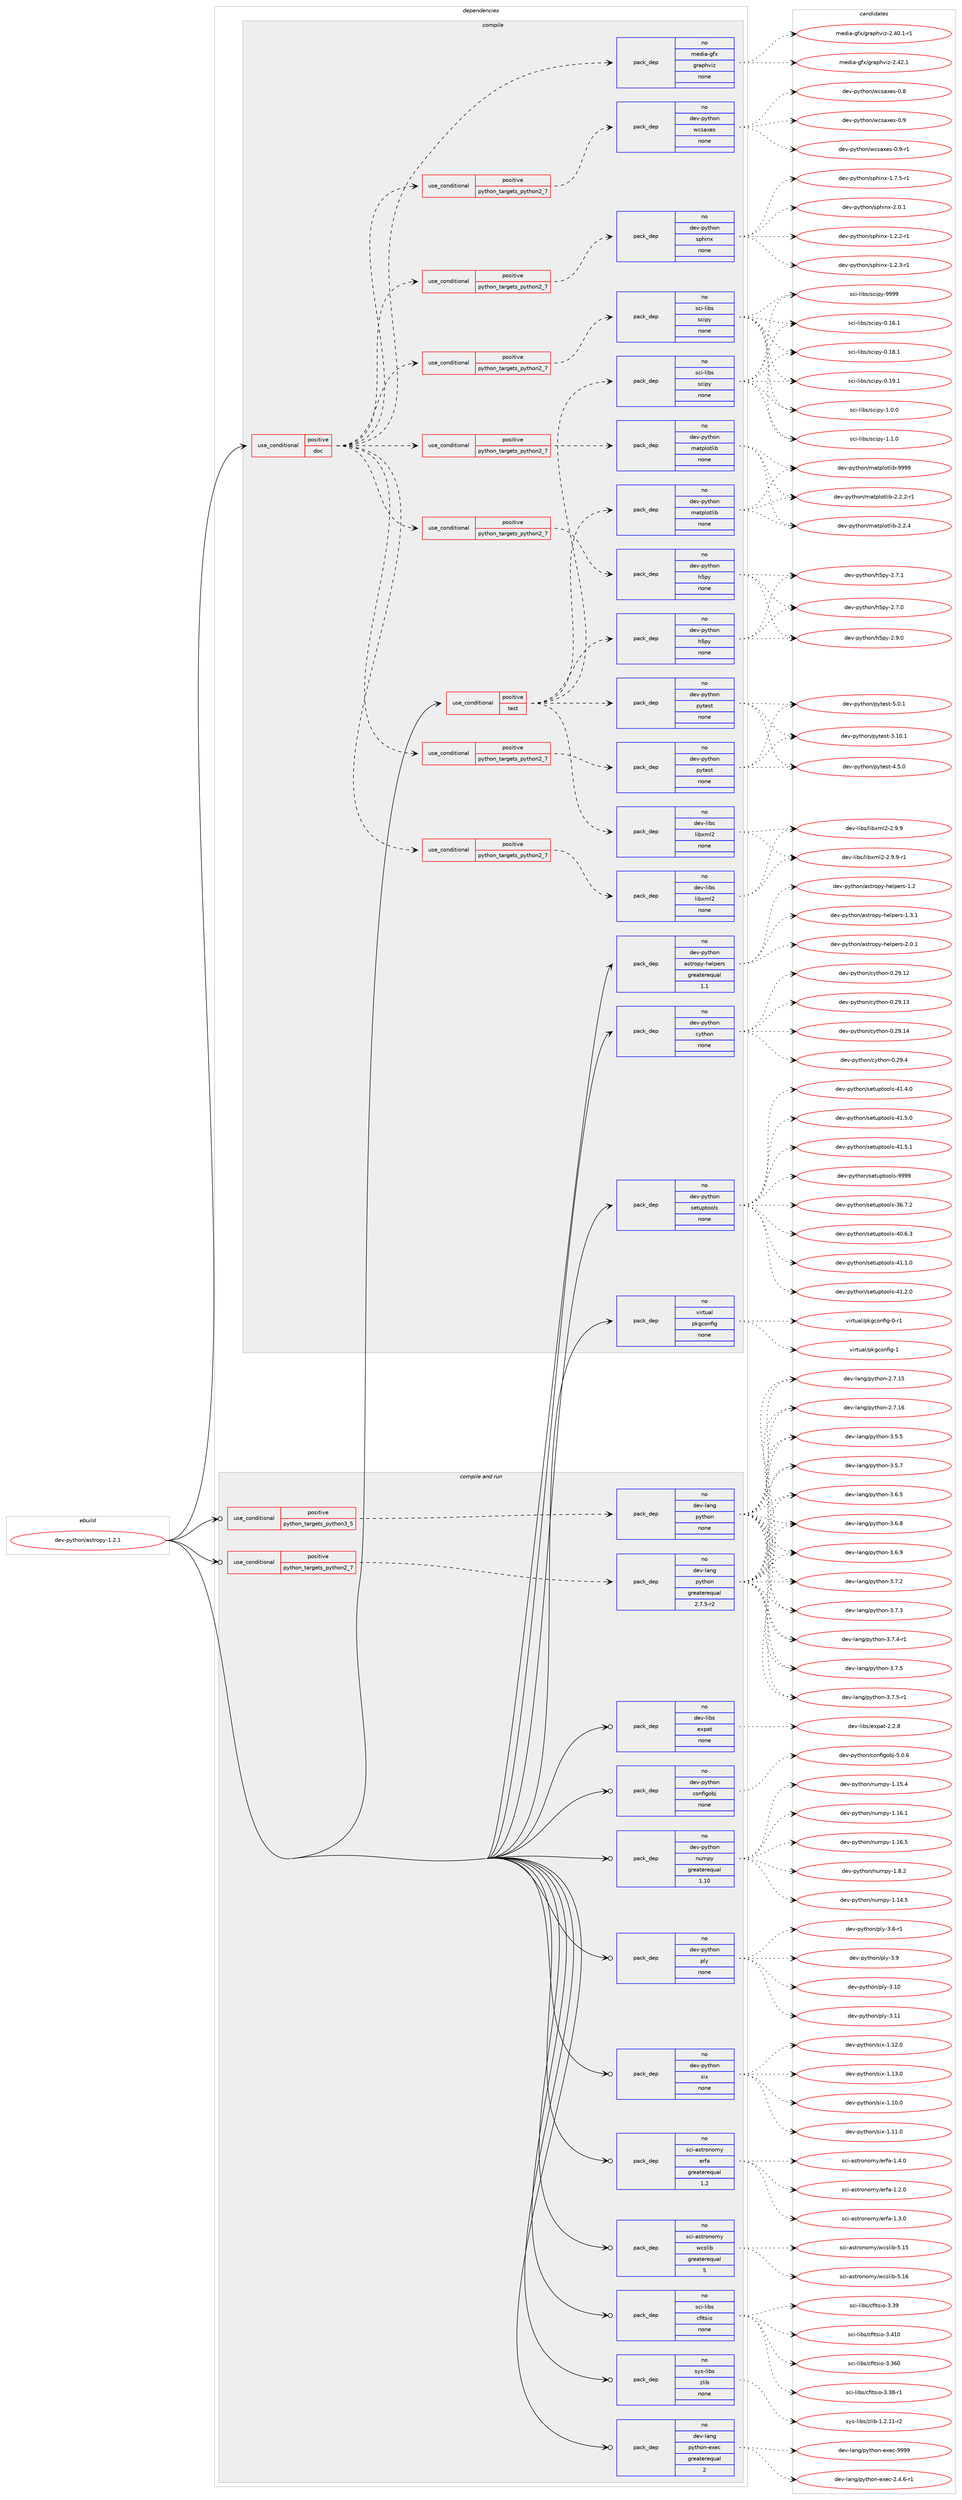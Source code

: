 digraph prolog {

# *************
# Graph options
# *************

newrank=true;
concentrate=true;
compound=true;
graph [rankdir=LR,fontname=Helvetica,fontsize=10,ranksep=1.5];#, ranksep=2.5, nodesep=0.2];
edge  [arrowhead=vee];
node  [fontname=Helvetica,fontsize=10];

# **********
# The ebuild
# **********

subgraph cluster_leftcol {
color=gray;
rank=same;
label=<<i>ebuild</i>>;
id [label="dev-python/astropy-1.2.1", color=red, width=4, href="../dev-python/astropy-1.2.1.svg"];
}

# ****************
# The dependencies
# ****************

subgraph cluster_midcol {
color=gray;
label=<<i>dependencies</i>>;
subgraph cluster_compile {
fillcolor="#eeeeee";
style=filled;
label=<<i>compile</i>>;
subgraph cond136354 {
dependency594860 [label=<<TABLE BORDER="0" CELLBORDER="1" CELLSPACING="0" CELLPADDING="4"><TR><TD ROWSPAN="3" CELLPADDING="10">use_conditional</TD></TR><TR><TD>positive</TD></TR><TR><TD>doc</TD></TR></TABLE>>, shape=none, color=red];
subgraph pack446734 {
dependency594861 [label=<<TABLE BORDER="0" CELLBORDER="1" CELLSPACING="0" CELLPADDING="4" WIDTH="220"><TR><TD ROWSPAN="6" CELLPADDING="30">pack_dep</TD></TR><TR><TD WIDTH="110">no</TD></TR><TR><TD>media-gfx</TD></TR><TR><TD>graphviz</TD></TR><TR><TD>none</TD></TR><TR><TD></TD></TR></TABLE>>, shape=none, color=blue];
}
dependency594860:e -> dependency594861:w [weight=20,style="dashed",arrowhead="vee"];
subgraph cond136355 {
dependency594862 [label=<<TABLE BORDER="0" CELLBORDER="1" CELLSPACING="0" CELLPADDING="4"><TR><TD ROWSPAN="3" CELLPADDING="10">use_conditional</TD></TR><TR><TD>positive</TD></TR><TR><TD>python_targets_python2_7</TD></TR></TABLE>>, shape=none, color=red];
subgraph pack446735 {
dependency594863 [label=<<TABLE BORDER="0" CELLBORDER="1" CELLSPACING="0" CELLPADDING="4" WIDTH="220"><TR><TD ROWSPAN="6" CELLPADDING="30">pack_dep</TD></TR><TR><TD WIDTH="110">no</TD></TR><TR><TD>dev-libs</TD></TR><TR><TD>libxml2</TD></TR><TR><TD>none</TD></TR><TR><TD></TD></TR></TABLE>>, shape=none, color=blue];
}
dependency594862:e -> dependency594863:w [weight=20,style="dashed",arrowhead="vee"];
}
dependency594860:e -> dependency594862:w [weight=20,style="dashed",arrowhead="vee"];
subgraph cond136356 {
dependency594864 [label=<<TABLE BORDER="0" CELLBORDER="1" CELLSPACING="0" CELLPADDING="4"><TR><TD ROWSPAN="3" CELLPADDING="10">use_conditional</TD></TR><TR><TD>positive</TD></TR><TR><TD>python_targets_python2_7</TD></TR></TABLE>>, shape=none, color=red];
subgraph pack446736 {
dependency594865 [label=<<TABLE BORDER="0" CELLBORDER="1" CELLSPACING="0" CELLPADDING="4" WIDTH="220"><TR><TD ROWSPAN="6" CELLPADDING="30">pack_dep</TD></TR><TR><TD WIDTH="110">no</TD></TR><TR><TD>dev-python</TD></TR><TR><TD>h5py</TD></TR><TR><TD>none</TD></TR><TR><TD></TD></TR></TABLE>>, shape=none, color=blue];
}
dependency594864:e -> dependency594865:w [weight=20,style="dashed",arrowhead="vee"];
}
dependency594860:e -> dependency594864:w [weight=20,style="dashed",arrowhead="vee"];
subgraph cond136357 {
dependency594866 [label=<<TABLE BORDER="0" CELLBORDER="1" CELLSPACING="0" CELLPADDING="4"><TR><TD ROWSPAN="3" CELLPADDING="10">use_conditional</TD></TR><TR><TD>positive</TD></TR><TR><TD>python_targets_python2_7</TD></TR></TABLE>>, shape=none, color=red];
subgraph pack446737 {
dependency594867 [label=<<TABLE BORDER="0" CELLBORDER="1" CELLSPACING="0" CELLPADDING="4" WIDTH="220"><TR><TD ROWSPAN="6" CELLPADDING="30">pack_dep</TD></TR><TR><TD WIDTH="110">no</TD></TR><TR><TD>dev-python</TD></TR><TR><TD>matplotlib</TD></TR><TR><TD>none</TD></TR><TR><TD></TD></TR></TABLE>>, shape=none, color=blue];
}
dependency594866:e -> dependency594867:w [weight=20,style="dashed",arrowhead="vee"];
}
dependency594860:e -> dependency594866:w [weight=20,style="dashed",arrowhead="vee"];
subgraph cond136358 {
dependency594868 [label=<<TABLE BORDER="0" CELLBORDER="1" CELLSPACING="0" CELLPADDING="4"><TR><TD ROWSPAN="3" CELLPADDING="10">use_conditional</TD></TR><TR><TD>positive</TD></TR><TR><TD>python_targets_python2_7</TD></TR></TABLE>>, shape=none, color=red];
subgraph pack446738 {
dependency594869 [label=<<TABLE BORDER="0" CELLBORDER="1" CELLSPACING="0" CELLPADDING="4" WIDTH="220"><TR><TD ROWSPAN="6" CELLPADDING="30">pack_dep</TD></TR><TR><TD WIDTH="110">no</TD></TR><TR><TD>dev-python</TD></TR><TR><TD>pytest</TD></TR><TR><TD>none</TD></TR><TR><TD></TD></TR></TABLE>>, shape=none, color=blue];
}
dependency594868:e -> dependency594869:w [weight=20,style="dashed",arrowhead="vee"];
}
dependency594860:e -> dependency594868:w [weight=20,style="dashed",arrowhead="vee"];
subgraph cond136359 {
dependency594870 [label=<<TABLE BORDER="0" CELLBORDER="1" CELLSPACING="0" CELLPADDING="4"><TR><TD ROWSPAN="3" CELLPADDING="10">use_conditional</TD></TR><TR><TD>positive</TD></TR><TR><TD>python_targets_python2_7</TD></TR></TABLE>>, shape=none, color=red];
subgraph pack446739 {
dependency594871 [label=<<TABLE BORDER="0" CELLBORDER="1" CELLSPACING="0" CELLPADDING="4" WIDTH="220"><TR><TD ROWSPAN="6" CELLPADDING="30">pack_dep</TD></TR><TR><TD WIDTH="110">no</TD></TR><TR><TD>dev-python</TD></TR><TR><TD>sphinx</TD></TR><TR><TD>none</TD></TR><TR><TD></TD></TR></TABLE>>, shape=none, color=blue];
}
dependency594870:e -> dependency594871:w [weight=20,style="dashed",arrowhead="vee"];
}
dependency594860:e -> dependency594870:w [weight=20,style="dashed",arrowhead="vee"];
subgraph cond136360 {
dependency594872 [label=<<TABLE BORDER="0" CELLBORDER="1" CELLSPACING="0" CELLPADDING="4"><TR><TD ROWSPAN="3" CELLPADDING="10">use_conditional</TD></TR><TR><TD>positive</TD></TR><TR><TD>python_targets_python2_7</TD></TR></TABLE>>, shape=none, color=red];
subgraph pack446740 {
dependency594873 [label=<<TABLE BORDER="0" CELLBORDER="1" CELLSPACING="0" CELLPADDING="4" WIDTH="220"><TR><TD ROWSPAN="6" CELLPADDING="30">pack_dep</TD></TR><TR><TD WIDTH="110">no</TD></TR><TR><TD>dev-python</TD></TR><TR><TD>wcsaxes</TD></TR><TR><TD>none</TD></TR><TR><TD></TD></TR></TABLE>>, shape=none, color=blue];
}
dependency594872:e -> dependency594873:w [weight=20,style="dashed",arrowhead="vee"];
}
dependency594860:e -> dependency594872:w [weight=20,style="dashed",arrowhead="vee"];
subgraph cond136361 {
dependency594874 [label=<<TABLE BORDER="0" CELLBORDER="1" CELLSPACING="0" CELLPADDING="4"><TR><TD ROWSPAN="3" CELLPADDING="10">use_conditional</TD></TR><TR><TD>positive</TD></TR><TR><TD>python_targets_python2_7</TD></TR></TABLE>>, shape=none, color=red];
subgraph pack446741 {
dependency594875 [label=<<TABLE BORDER="0" CELLBORDER="1" CELLSPACING="0" CELLPADDING="4" WIDTH="220"><TR><TD ROWSPAN="6" CELLPADDING="30">pack_dep</TD></TR><TR><TD WIDTH="110">no</TD></TR><TR><TD>sci-libs</TD></TR><TR><TD>scipy</TD></TR><TR><TD>none</TD></TR><TR><TD></TD></TR></TABLE>>, shape=none, color=blue];
}
dependency594874:e -> dependency594875:w [weight=20,style="dashed",arrowhead="vee"];
}
dependency594860:e -> dependency594874:w [weight=20,style="dashed",arrowhead="vee"];
}
id:e -> dependency594860:w [weight=20,style="solid",arrowhead="vee"];
subgraph cond136362 {
dependency594876 [label=<<TABLE BORDER="0" CELLBORDER="1" CELLSPACING="0" CELLPADDING="4"><TR><TD ROWSPAN="3" CELLPADDING="10">use_conditional</TD></TR><TR><TD>positive</TD></TR><TR><TD>test</TD></TR></TABLE>>, shape=none, color=red];
subgraph pack446742 {
dependency594877 [label=<<TABLE BORDER="0" CELLBORDER="1" CELLSPACING="0" CELLPADDING="4" WIDTH="220"><TR><TD ROWSPAN="6" CELLPADDING="30">pack_dep</TD></TR><TR><TD WIDTH="110">no</TD></TR><TR><TD>dev-libs</TD></TR><TR><TD>libxml2</TD></TR><TR><TD>none</TD></TR><TR><TD></TD></TR></TABLE>>, shape=none, color=blue];
}
dependency594876:e -> dependency594877:w [weight=20,style="dashed",arrowhead="vee"];
subgraph pack446743 {
dependency594878 [label=<<TABLE BORDER="0" CELLBORDER="1" CELLSPACING="0" CELLPADDING="4" WIDTH="220"><TR><TD ROWSPAN="6" CELLPADDING="30">pack_dep</TD></TR><TR><TD WIDTH="110">no</TD></TR><TR><TD>dev-python</TD></TR><TR><TD>pytest</TD></TR><TR><TD>none</TD></TR><TR><TD></TD></TR></TABLE>>, shape=none, color=blue];
}
dependency594876:e -> dependency594878:w [weight=20,style="dashed",arrowhead="vee"];
subgraph pack446744 {
dependency594879 [label=<<TABLE BORDER="0" CELLBORDER="1" CELLSPACING="0" CELLPADDING="4" WIDTH="220"><TR><TD ROWSPAN="6" CELLPADDING="30">pack_dep</TD></TR><TR><TD WIDTH="110">no</TD></TR><TR><TD>dev-python</TD></TR><TR><TD>h5py</TD></TR><TR><TD>none</TD></TR><TR><TD></TD></TR></TABLE>>, shape=none, color=blue];
}
dependency594876:e -> dependency594879:w [weight=20,style="dashed",arrowhead="vee"];
subgraph pack446745 {
dependency594880 [label=<<TABLE BORDER="0" CELLBORDER="1" CELLSPACING="0" CELLPADDING="4" WIDTH="220"><TR><TD ROWSPAN="6" CELLPADDING="30">pack_dep</TD></TR><TR><TD WIDTH="110">no</TD></TR><TR><TD>dev-python</TD></TR><TR><TD>matplotlib</TD></TR><TR><TD>none</TD></TR><TR><TD></TD></TR></TABLE>>, shape=none, color=blue];
}
dependency594876:e -> dependency594880:w [weight=20,style="dashed",arrowhead="vee"];
subgraph pack446746 {
dependency594881 [label=<<TABLE BORDER="0" CELLBORDER="1" CELLSPACING="0" CELLPADDING="4" WIDTH="220"><TR><TD ROWSPAN="6" CELLPADDING="30">pack_dep</TD></TR><TR><TD WIDTH="110">no</TD></TR><TR><TD>sci-libs</TD></TR><TR><TD>scipy</TD></TR><TR><TD>none</TD></TR><TR><TD></TD></TR></TABLE>>, shape=none, color=blue];
}
dependency594876:e -> dependency594881:w [weight=20,style="dashed",arrowhead="vee"];
}
id:e -> dependency594876:w [weight=20,style="solid",arrowhead="vee"];
subgraph pack446747 {
dependency594882 [label=<<TABLE BORDER="0" CELLBORDER="1" CELLSPACING="0" CELLPADDING="4" WIDTH="220"><TR><TD ROWSPAN="6" CELLPADDING="30">pack_dep</TD></TR><TR><TD WIDTH="110">no</TD></TR><TR><TD>dev-python</TD></TR><TR><TD>astropy-helpers</TD></TR><TR><TD>greaterequal</TD></TR><TR><TD>1.1</TD></TR></TABLE>>, shape=none, color=blue];
}
id:e -> dependency594882:w [weight=20,style="solid",arrowhead="vee"];
subgraph pack446748 {
dependency594883 [label=<<TABLE BORDER="0" CELLBORDER="1" CELLSPACING="0" CELLPADDING="4" WIDTH="220"><TR><TD ROWSPAN="6" CELLPADDING="30">pack_dep</TD></TR><TR><TD WIDTH="110">no</TD></TR><TR><TD>dev-python</TD></TR><TR><TD>cython</TD></TR><TR><TD>none</TD></TR><TR><TD></TD></TR></TABLE>>, shape=none, color=blue];
}
id:e -> dependency594883:w [weight=20,style="solid",arrowhead="vee"];
subgraph pack446749 {
dependency594884 [label=<<TABLE BORDER="0" CELLBORDER="1" CELLSPACING="0" CELLPADDING="4" WIDTH="220"><TR><TD ROWSPAN="6" CELLPADDING="30">pack_dep</TD></TR><TR><TD WIDTH="110">no</TD></TR><TR><TD>dev-python</TD></TR><TR><TD>setuptools</TD></TR><TR><TD>none</TD></TR><TR><TD></TD></TR></TABLE>>, shape=none, color=blue];
}
id:e -> dependency594884:w [weight=20,style="solid",arrowhead="vee"];
subgraph pack446750 {
dependency594885 [label=<<TABLE BORDER="0" CELLBORDER="1" CELLSPACING="0" CELLPADDING="4" WIDTH="220"><TR><TD ROWSPAN="6" CELLPADDING="30">pack_dep</TD></TR><TR><TD WIDTH="110">no</TD></TR><TR><TD>virtual</TD></TR><TR><TD>pkgconfig</TD></TR><TR><TD>none</TD></TR><TR><TD></TD></TR></TABLE>>, shape=none, color=blue];
}
id:e -> dependency594885:w [weight=20,style="solid",arrowhead="vee"];
}
subgraph cluster_compileandrun {
fillcolor="#eeeeee";
style=filled;
label=<<i>compile and run</i>>;
subgraph cond136363 {
dependency594886 [label=<<TABLE BORDER="0" CELLBORDER="1" CELLSPACING="0" CELLPADDING="4"><TR><TD ROWSPAN="3" CELLPADDING="10">use_conditional</TD></TR><TR><TD>positive</TD></TR><TR><TD>python_targets_python2_7</TD></TR></TABLE>>, shape=none, color=red];
subgraph pack446751 {
dependency594887 [label=<<TABLE BORDER="0" CELLBORDER="1" CELLSPACING="0" CELLPADDING="4" WIDTH="220"><TR><TD ROWSPAN="6" CELLPADDING="30">pack_dep</TD></TR><TR><TD WIDTH="110">no</TD></TR><TR><TD>dev-lang</TD></TR><TR><TD>python</TD></TR><TR><TD>greaterequal</TD></TR><TR><TD>2.7.5-r2</TD></TR></TABLE>>, shape=none, color=blue];
}
dependency594886:e -> dependency594887:w [weight=20,style="dashed",arrowhead="vee"];
}
id:e -> dependency594886:w [weight=20,style="solid",arrowhead="odotvee"];
subgraph cond136364 {
dependency594888 [label=<<TABLE BORDER="0" CELLBORDER="1" CELLSPACING="0" CELLPADDING="4"><TR><TD ROWSPAN="3" CELLPADDING="10">use_conditional</TD></TR><TR><TD>positive</TD></TR><TR><TD>python_targets_python3_5</TD></TR></TABLE>>, shape=none, color=red];
subgraph pack446752 {
dependency594889 [label=<<TABLE BORDER="0" CELLBORDER="1" CELLSPACING="0" CELLPADDING="4" WIDTH="220"><TR><TD ROWSPAN="6" CELLPADDING="30">pack_dep</TD></TR><TR><TD WIDTH="110">no</TD></TR><TR><TD>dev-lang</TD></TR><TR><TD>python</TD></TR><TR><TD>none</TD></TR><TR><TD></TD></TR></TABLE>>, shape=none, color=blue];
}
dependency594888:e -> dependency594889:w [weight=20,style="dashed",arrowhead="vee"];
}
id:e -> dependency594888:w [weight=20,style="solid",arrowhead="odotvee"];
subgraph pack446753 {
dependency594890 [label=<<TABLE BORDER="0" CELLBORDER="1" CELLSPACING="0" CELLPADDING="4" WIDTH="220"><TR><TD ROWSPAN="6" CELLPADDING="30">pack_dep</TD></TR><TR><TD WIDTH="110">no</TD></TR><TR><TD>dev-lang</TD></TR><TR><TD>python-exec</TD></TR><TR><TD>greaterequal</TD></TR><TR><TD>2</TD></TR></TABLE>>, shape=none, color=blue];
}
id:e -> dependency594890:w [weight=20,style="solid",arrowhead="odotvee"];
subgraph pack446754 {
dependency594891 [label=<<TABLE BORDER="0" CELLBORDER="1" CELLSPACING="0" CELLPADDING="4" WIDTH="220"><TR><TD ROWSPAN="6" CELLPADDING="30">pack_dep</TD></TR><TR><TD WIDTH="110">no</TD></TR><TR><TD>dev-libs</TD></TR><TR><TD>expat</TD></TR><TR><TD>none</TD></TR><TR><TD></TD></TR></TABLE>>, shape=none, color=blue];
}
id:e -> dependency594891:w [weight=20,style="solid",arrowhead="odotvee"];
subgraph pack446755 {
dependency594892 [label=<<TABLE BORDER="0" CELLBORDER="1" CELLSPACING="0" CELLPADDING="4" WIDTH="220"><TR><TD ROWSPAN="6" CELLPADDING="30">pack_dep</TD></TR><TR><TD WIDTH="110">no</TD></TR><TR><TD>dev-python</TD></TR><TR><TD>configobj</TD></TR><TR><TD>none</TD></TR><TR><TD></TD></TR></TABLE>>, shape=none, color=blue];
}
id:e -> dependency594892:w [weight=20,style="solid",arrowhead="odotvee"];
subgraph pack446756 {
dependency594893 [label=<<TABLE BORDER="0" CELLBORDER="1" CELLSPACING="0" CELLPADDING="4" WIDTH="220"><TR><TD ROWSPAN="6" CELLPADDING="30">pack_dep</TD></TR><TR><TD WIDTH="110">no</TD></TR><TR><TD>dev-python</TD></TR><TR><TD>numpy</TD></TR><TR><TD>greaterequal</TD></TR><TR><TD>1.10</TD></TR></TABLE>>, shape=none, color=blue];
}
id:e -> dependency594893:w [weight=20,style="solid",arrowhead="odotvee"];
subgraph pack446757 {
dependency594894 [label=<<TABLE BORDER="0" CELLBORDER="1" CELLSPACING="0" CELLPADDING="4" WIDTH="220"><TR><TD ROWSPAN="6" CELLPADDING="30">pack_dep</TD></TR><TR><TD WIDTH="110">no</TD></TR><TR><TD>dev-python</TD></TR><TR><TD>ply</TD></TR><TR><TD>none</TD></TR><TR><TD></TD></TR></TABLE>>, shape=none, color=blue];
}
id:e -> dependency594894:w [weight=20,style="solid",arrowhead="odotvee"];
subgraph pack446758 {
dependency594895 [label=<<TABLE BORDER="0" CELLBORDER="1" CELLSPACING="0" CELLPADDING="4" WIDTH="220"><TR><TD ROWSPAN="6" CELLPADDING="30">pack_dep</TD></TR><TR><TD WIDTH="110">no</TD></TR><TR><TD>dev-python</TD></TR><TR><TD>six</TD></TR><TR><TD>none</TD></TR><TR><TD></TD></TR></TABLE>>, shape=none, color=blue];
}
id:e -> dependency594895:w [weight=20,style="solid",arrowhead="odotvee"];
subgraph pack446759 {
dependency594896 [label=<<TABLE BORDER="0" CELLBORDER="1" CELLSPACING="0" CELLPADDING="4" WIDTH="220"><TR><TD ROWSPAN="6" CELLPADDING="30">pack_dep</TD></TR><TR><TD WIDTH="110">no</TD></TR><TR><TD>sci-astronomy</TD></TR><TR><TD>erfa</TD></TR><TR><TD>greaterequal</TD></TR><TR><TD>1.2</TD></TR></TABLE>>, shape=none, color=blue];
}
id:e -> dependency594896:w [weight=20,style="solid",arrowhead="odotvee"];
subgraph pack446760 {
dependency594897 [label=<<TABLE BORDER="0" CELLBORDER="1" CELLSPACING="0" CELLPADDING="4" WIDTH="220"><TR><TD ROWSPAN="6" CELLPADDING="30">pack_dep</TD></TR><TR><TD WIDTH="110">no</TD></TR><TR><TD>sci-astronomy</TD></TR><TR><TD>wcslib</TD></TR><TR><TD>greaterequal</TD></TR><TR><TD>5</TD></TR></TABLE>>, shape=none, color=blue];
}
id:e -> dependency594897:w [weight=20,style="solid",arrowhead="odotvee"];
subgraph pack446761 {
dependency594898 [label=<<TABLE BORDER="0" CELLBORDER="1" CELLSPACING="0" CELLPADDING="4" WIDTH="220"><TR><TD ROWSPAN="6" CELLPADDING="30">pack_dep</TD></TR><TR><TD WIDTH="110">no</TD></TR><TR><TD>sci-libs</TD></TR><TR><TD>cfitsio</TD></TR><TR><TD>none</TD></TR><TR><TD></TD></TR></TABLE>>, shape=none, color=blue];
}
id:e -> dependency594898:w [weight=20,style="solid",arrowhead="odotvee"];
subgraph pack446762 {
dependency594899 [label=<<TABLE BORDER="0" CELLBORDER="1" CELLSPACING="0" CELLPADDING="4" WIDTH="220"><TR><TD ROWSPAN="6" CELLPADDING="30">pack_dep</TD></TR><TR><TD WIDTH="110">no</TD></TR><TR><TD>sys-libs</TD></TR><TR><TD>zlib</TD></TR><TR><TD>none</TD></TR><TR><TD></TD></TR></TABLE>>, shape=none, color=blue];
}
id:e -> dependency594899:w [weight=20,style="solid",arrowhead="odotvee"];
}
subgraph cluster_run {
fillcolor="#eeeeee";
style=filled;
label=<<i>run</i>>;
}
}

# **************
# The candidates
# **************

subgraph cluster_choices {
rank=same;
color=gray;
label=<<i>candidates</i>>;

subgraph choice446734 {
color=black;
nodesep=1;
choice10910110010597451031021204710311497112104118105122455046524846494511449 [label="media-gfx/graphviz-2.40.1-r1", color=red, width=4,href="../media-gfx/graphviz-2.40.1-r1.svg"];
choice1091011001059745103102120471031149711210411810512245504652504649 [label="media-gfx/graphviz-2.42.1", color=red, width=4,href="../media-gfx/graphviz-2.42.1.svg"];
dependency594861:e -> choice10910110010597451031021204710311497112104118105122455046524846494511449:w [style=dotted,weight="100"];
dependency594861:e -> choice1091011001059745103102120471031149711210411810512245504652504649:w [style=dotted,weight="100"];
}
subgraph choice446735 {
color=black;
nodesep=1;
choice1001011184510810598115471081059812010910850455046574657 [label="dev-libs/libxml2-2.9.9", color=red, width=4,href="../dev-libs/libxml2-2.9.9.svg"];
choice10010111845108105981154710810598120109108504550465746574511449 [label="dev-libs/libxml2-2.9.9-r1", color=red, width=4,href="../dev-libs/libxml2-2.9.9-r1.svg"];
dependency594863:e -> choice1001011184510810598115471081059812010910850455046574657:w [style=dotted,weight="100"];
dependency594863:e -> choice10010111845108105981154710810598120109108504550465746574511449:w [style=dotted,weight="100"];
}
subgraph choice446736 {
color=black;
nodesep=1;
choice100101118451121211161041111104710453112121455046554648 [label="dev-python/h5py-2.7.0", color=red, width=4,href="../dev-python/h5py-2.7.0.svg"];
choice100101118451121211161041111104710453112121455046554649 [label="dev-python/h5py-2.7.1", color=red, width=4,href="../dev-python/h5py-2.7.1.svg"];
choice100101118451121211161041111104710453112121455046574648 [label="dev-python/h5py-2.9.0", color=red, width=4,href="../dev-python/h5py-2.9.0.svg"];
dependency594865:e -> choice100101118451121211161041111104710453112121455046554648:w [style=dotted,weight="100"];
dependency594865:e -> choice100101118451121211161041111104710453112121455046554649:w [style=dotted,weight="100"];
dependency594865:e -> choice100101118451121211161041111104710453112121455046574648:w [style=dotted,weight="100"];
}
subgraph choice446737 {
color=black;
nodesep=1;
choice100101118451121211161041111104710997116112108111116108105984550465046504511449 [label="dev-python/matplotlib-2.2.2-r1", color=red, width=4,href="../dev-python/matplotlib-2.2.2-r1.svg"];
choice10010111845112121116104111110471099711611210811111610810598455046504652 [label="dev-python/matplotlib-2.2.4", color=red, width=4,href="../dev-python/matplotlib-2.2.4.svg"];
choice100101118451121211161041111104710997116112108111116108105984557575757 [label="dev-python/matplotlib-9999", color=red, width=4,href="../dev-python/matplotlib-9999.svg"];
dependency594867:e -> choice100101118451121211161041111104710997116112108111116108105984550465046504511449:w [style=dotted,weight="100"];
dependency594867:e -> choice10010111845112121116104111110471099711611210811111610810598455046504652:w [style=dotted,weight="100"];
dependency594867:e -> choice100101118451121211161041111104710997116112108111116108105984557575757:w [style=dotted,weight="100"];
}
subgraph choice446738 {
color=black;
nodesep=1;
choice100101118451121211161041111104711212111610111511645514649484649 [label="dev-python/pytest-3.10.1", color=red, width=4,href="../dev-python/pytest-3.10.1.svg"];
choice1001011184511212111610411111047112121116101115116455246534648 [label="dev-python/pytest-4.5.0", color=red, width=4,href="../dev-python/pytest-4.5.0.svg"];
choice1001011184511212111610411111047112121116101115116455346484649 [label="dev-python/pytest-5.0.1", color=red, width=4,href="../dev-python/pytest-5.0.1.svg"];
dependency594869:e -> choice100101118451121211161041111104711212111610111511645514649484649:w [style=dotted,weight="100"];
dependency594869:e -> choice1001011184511212111610411111047112121116101115116455246534648:w [style=dotted,weight="100"];
dependency594869:e -> choice1001011184511212111610411111047112121116101115116455346484649:w [style=dotted,weight="100"];
}
subgraph choice446739 {
color=black;
nodesep=1;
choice10010111845112121116104111110471151121041051101204549465046504511449 [label="dev-python/sphinx-1.2.2-r1", color=red, width=4,href="../dev-python/sphinx-1.2.2-r1.svg"];
choice10010111845112121116104111110471151121041051101204549465046514511449 [label="dev-python/sphinx-1.2.3-r1", color=red, width=4,href="../dev-python/sphinx-1.2.3-r1.svg"];
choice10010111845112121116104111110471151121041051101204549465546534511449 [label="dev-python/sphinx-1.7.5-r1", color=red, width=4,href="../dev-python/sphinx-1.7.5-r1.svg"];
choice1001011184511212111610411111047115112104105110120455046484649 [label="dev-python/sphinx-2.0.1", color=red, width=4,href="../dev-python/sphinx-2.0.1.svg"];
dependency594871:e -> choice10010111845112121116104111110471151121041051101204549465046504511449:w [style=dotted,weight="100"];
dependency594871:e -> choice10010111845112121116104111110471151121041051101204549465046514511449:w [style=dotted,weight="100"];
dependency594871:e -> choice10010111845112121116104111110471151121041051101204549465546534511449:w [style=dotted,weight="100"];
dependency594871:e -> choice1001011184511212111610411111047115112104105110120455046484649:w [style=dotted,weight="100"];
}
subgraph choice446740 {
color=black;
nodesep=1;
choice1001011184511212111610411111047119991159712010111545484656 [label="dev-python/wcsaxes-0.8", color=red, width=4,href="../dev-python/wcsaxes-0.8.svg"];
choice1001011184511212111610411111047119991159712010111545484657 [label="dev-python/wcsaxes-0.9", color=red, width=4,href="../dev-python/wcsaxes-0.9.svg"];
choice10010111845112121116104111110471199911597120101115454846574511449 [label="dev-python/wcsaxes-0.9-r1", color=red, width=4,href="../dev-python/wcsaxes-0.9-r1.svg"];
dependency594873:e -> choice1001011184511212111610411111047119991159712010111545484656:w [style=dotted,weight="100"];
dependency594873:e -> choice1001011184511212111610411111047119991159712010111545484657:w [style=dotted,weight="100"];
dependency594873:e -> choice10010111845112121116104111110471199911597120101115454846574511449:w [style=dotted,weight="100"];
}
subgraph choice446741 {
color=black;
nodesep=1;
choice115991054510810598115471159910511212145484649544649 [label="sci-libs/scipy-0.16.1", color=red, width=4,href="../sci-libs/scipy-0.16.1.svg"];
choice115991054510810598115471159910511212145484649564649 [label="sci-libs/scipy-0.18.1", color=red, width=4,href="../sci-libs/scipy-0.18.1.svg"];
choice115991054510810598115471159910511212145484649574649 [label="sci-libs/scipy-0.19.1", color=red, width=4,href="../sci-libs/scipy-0.19.1.svg"];
choice1159910545108105981154711599105112121454946484648 [label="sci-libs/scipy-1.0.0", color=red, width=4,href="../sci-libs/scipy-1.0.0.svg"];
choice1159910545108105981154711599105112121454946494648 [label="sci-libs/scipy-1.1.0", color=red, width=4,href="../sci-libs/scipy-1.1.0.svg"];
choice11599105451081059811547115991051121214557575757 [label="sci-libs/scipy-9999", color=red, width=4,href="../sci-libs/scipy-9999.svg"];
dependency594875:e -> choice115991054510810598115471159910511212145484649544649:w [style=dotted,weight="100"];
dependency594875:e -> choice115991054510810598115471159910511212145484649564649:w [style=dotted,weight="100"];
dependency594875:e -> choice115991054510810598115471159910511212145484649574649:w [style=dotted,weight="100"];
dependency594875:e -> choice1159910545108105981154711599105112121454946484648:w [style=dotted,weight="100"];
dependency594875:e -> choice1159910545108105981154711599105112121454946494648:w [style=dotted,weight="100"];
dependency594875:e -> choice11599105451081059811547115991051121214557575757:w [style=dotted,weight="100"];
}
subgraph choice446742 {
color=black;
nodesep=1;
choice1001011184510810598115471081059812010910850455046574657 [label="dev-libs/libxml2-2.9.9", color=red, width=4,href="../dev-libs/libxml2-2.9.9.svg"];
choice10010111845108105981154710810598120109108504550465746574511449 [label="dev-libs/libxml2-2.9.9-r1", color=red, width=4,href="../dev-libs/libxml2-2.9.9-r1.svg"];
dependency594877:e -> choice1001011184510810598115471081059812010910850455046574657:w [style=dotted,weight="100"];
dependency594877:e -> choice10010111845108105981154710810598120109108504550465746574511449:w [style=dotted,weight="100"];
}
subgraph choice446743 {
color=black;
nodesep=1;
choice100101118451121211161041111104711212111610111511645514649484649 [label="dev-python/pytest-3.10.1", color=red, width=4,href="../dev-python/pytest-3.10.1.svg"];
choice1001011184511212111610411111047112121116101115116455246534648 [label="dev-python/pytest-4.5.0", color=red, width=4,href="../dev-python/pytest-4.5.0.svg"];
choice1001011184511212111610411111047112121116101115116455346484649 [label="dev-python/pytest-5.0.1", color=red, width=4,href="../dev-python/pytest-5.0.1.svg"];
dependency594878:e -> choice100101118451121211161041111104711212111610111511645514649484649:w [style=dotted,weight="100"];
dependency594878:e -> choice1001011184511212111610411111047112121116101115116455246534648:w [style=dotted,weight="100"];
dependency594878:e -> choice1001011184511212111610411111047112121116101115116455346484649:w [style=dotted,weight="100"];
}
subgraph choice446744 {
color=black;
nodesep=1;
choice100101118451121211161041111104710453112121455046554648 [label="dev-python/h5py-2.7.0", color=red, width=4,href="../dev-python/h5py-2.7.0.svg"];
choice100101118451121211161041111104710453112121455046554649 [label="dev-python/h5py-2.7.1", color=red, width=4,href="../dev-python/h5py-2.7.1.svg"];
choice100101118451121211161041111104710453112121455046574648 [label="dev-python/h5py-2.9.0", color=red, width=4,href="../dev-python/h5py-2.9.0.svg"];
dependency594879:e -> choice100101118451121211161041111104710453112121455046554648:w [style=dotted,weight="100"];
dependency594879:e -> choice100101118451121211161041111104710453112121455046554649:w [style=dotted,weight="100"];
dependency594879:e -> choice100101118451121211161041111104710453112121455046574648:w [style=dotted,weight="100"];
}
subgraph choice446745 {
color=black;
nodesep=1;
choice100101118451121211161041111104710997116112108111116108105984550465046504511449 [label="dev-python/matplotlib-2.2.2-r1", color=red, width=4,href="../dev-python/matplotlib-2.2.2-r1.svg"];
choice10010111845112121116104111110471099711611210811111610810598455046504652 [label="dev-python/matplotlib-2.2.4", color=red, width=4,href="../dev-python/matplotlib-2.2.4.svg"];
choice100101118451121211161041111104710997116112108111116108105984557575757 [label="dev-python/matplotlib-9999", color=red, width=4,href="../dev-python/matplotlib-9999.svg"];
dependency594880:e -> choice100101118451121211161041111104710997116112108111116108105984550465046504511449:w [style=dotted,weight="100"];
dependency594880:e -> choice10010111845112121116104111110471099711611210811111610810598455046504652:w [style=dotted,weight="100"];
dependency594880:e -> choice100101118451121211161041111104710997116112108111116108105984557575757:w [style=dotted,weight="100"];
}
subgraph choice446746 {
color=black;
nodesep=1;
choice115991054510810598115471159910511212145484649544649 [label="sci-libs/scipy-0.16.1", color=red, width=4,href="../sci-libs/scipy-0.16.1.svg"];
choice115991054510810598115471159910511212145484649564649 [label="sci-libs/scipy-0.18.1", color=red, width=4,href="../sci-libs/scipy-0.18.1.svg"];
choice115991054510810598115471159910511212145484649574649 [label="sci-libs/scipy-0.19.1", color=red, width=4,href="../sci-libs/scipy-0.19.1.svg"];
choice1159910545108105981154711599105112121454946484648 [label="sci-libs/scipy-1.0.0", color=red, width=4,href="../sci-libs/scipy-1.0.0.svg"];
choice1159910545108105981154711599105112121454946494648 [label="sci-libs/scipy-1.1.0", color=red, width=4,href="../sci-libs/scipy-1.1.0.svg"];
choice11599105451081059811547115991051121214557575757 [label="sci-libs/scipy-9999", color=red, width=4,href="../sci-libs/scipy-9999.svg"];
dependency594881:e -> choice115991054510810598115471159910511212145484649544649:w [style=dotted,weight="100"];
dependency594881:e -> choice115991054510810598115471159910511212145484649564649:w [style=dotted,weight="100"];
dependency594881:e -> choice115991054510810598115471159910511212145484649574649:w [style=dotted,weight="100"];
dependency594881:e -> choice1159910545108105981154711599105112121454946484648:w [style=dotted,weight="100"];
dependency594881:e -> choice1159910545108105981154711599105112121454946494648:w [style=dotted,weight="100"];
dependency594881:e -> choice11599105451081059811547115991051121214557575757:w [style=dotted,weight="100"];
}
subgraph choice446747 {
color=black;
nodesep=1;
choice1001011184511212111610411111047971151161141111121214510410110811210111411545494650 [label="dev-python/astropy-helpers-1.2", color=red, width=4,href="../dev-python/astropy-helpers-1.2.svg"];
choice10010111845112121116104111110479711511611411111212145104101108112101114115454946514649 [label="dev-python/astropy-helpers-1.3.1", color=red, width=4,href="../dev-python/astropy-helpers-1.3.1.svg"];
choice10010111845112121116104111110479711511611411111212145104101108112101114115455046484649 [label="dev-python/astropy-helpers-2.0.1", color=red, width=4,href="../dev-python/astropy-helpers-2.0.1.svg"];
dependency594882:e -> choice1001011184511212111610411111047971151161141111121214510410110811210111411545494650:w [style=dotted,weight="100"];
dependency594882:e -> choice10010111845112121116104111110479711511611411111212145104101108112101114115454946514649:w [style=dotted,weight="100"];
dependency594882:e -> choice10010111845112121116104111110479711511611411111212145104101108112101114115455046484649:w [style=dotted,weight="100"];
}
subgraph choice446748 {
color=black;
nodesep=1;
choice1001011184511212111610411111047991211161041111104548465057464950 [label="dev-python/cython-0.29.12", color=red, width=4,href="../dev-python/cython-0.29.12.svg"];
choice1001011184511212111610411111047991211161041111104548465057464951 [label="dev-python/cython-0.29.13", color=red, width=4,href="../dev-python/cython-0.29.13.svg"];
choice1001011184511212111610411111047991211161041111104548465057464952 [label="dev-python/cython-0.29.14", color=red, width=4,href="../dev-python/cython-0.29.14.svg"];
choice10010111845112121116104111110479912111610411111045484650574652 [label="dev-python/cython-0.29.4", color=red, width=4,href="../dev-python/cython-0.29.4.svg"];
dependency594883:e -> choice1001011184511212111610411111047991211161041111104548465057464950:w [style=dotted,weight="100"];
dependency594883:e -> choice1001011184511212111610411111047991211161041111104548465057464951:w [style=dotted,weight="100"];
dependency594883:e -> choice1001011184511212111610411111047991211161041111104548465057464952:w [style=dotted,weight="100"];
dependency594883:e -> choice10010111845112121116104111110479912111610411111045484650574652:w [style=dotted,weight="100"];
}
subgraph choice446749 {
color=black;
nodesep=1;
choice100101118451121211161041111104711510111611711211611111110811545515446554650 [label="dev-python/setuptools-36.7.2", color=red, width=4,href="../dev-python/setuptools-36.7.2.svg"];
choice100101118451121211161041111104711510111611711211611111110811545524846544651 [label="dev-python/setuptools-40.6.3", color=red, width=4,href="../dev-python/setuptools-40.6.3.svg"];
choice100101118451121211161041111104711510111611711211611111110811545524946494648 [label="dev-python/setuptools-41.1.0", color=red, width=4,href="../dev-python/setuptools-41.1.0.svg"];
choice100101118451121211161041111104711510111611711211611111110811545524946504648 [label="dev-python/setuptools-41.2.0", color=red, width=4,href="../dev-python/setuptools-41.2.0.svg"];
choice100101118451121211161041111104711510111611711211611111110811545524946524648 [label="dev-python/setuptools-41.4.0", color=red, width=4,href="../dev-python/setuptools-41.4.0.svg"];
choice100101118451121211161041111104711510111611711211611111110811545524946534648 [label="dev-python/setuptools-41.5.0", color=red, width=4,href="../dev-python/setuptools-41.5.0.svg"];
choice100101118451121211161041111104711510111611711211611111110811545524946534649 [label="dev-python/setuptools-41.5.1", color=red, width=4,href="../dev-python/setuptools-41.5.1.svg"];
choice10010111845112121116104111110471151011161171121161111111081154557575757 [label="dev-python/setuptools-9999", color=red, width=4,href="../dev-python/setuptools-9999.svg"];
dependency594884:e -> choice100101118451121211161041111104711510111611711211611111110811545515446554650:w [style=dotted,weight="100"];
dependency594884:e -> choice100101118451121211161041111104711510111611711211611111110811545524846544651:w [style=dotted,weight="100"];
dependency594884:e -> choice100101118451121211161041111104711510111611711211611111110811545524946494648:w [style=dotted,weight="100"];
dependency594884:e -> choice100101118451121211161041111104711510111611711211611111110811545524946504648:w [style=dotted,weight="100"];
dependency594884:e -> choice100101118451121211161041111104711510111611711211611111110811545524946524648:w [style=dotted,weight="100"];
dependency594884:e -> choice100101118451121211161041111104711510111611711211611111110811545524946534648:w [style=dotted,weight="100"];
dependency594884:e -> choice100101118451121211161041111104711510111611711211611111110811545524946534649:w [style=dotted,weight="100"];
dependency594884:e -> choice10010111845112121116104111110471151011161171121161111111081154557575757:w [style=dotted,weight="100"];
}
subgraph choice446750 {
color=black;
nodesep=1;
choice11810511411611797108471121071039911111010210510345484511449 [label="virtual/pkgconfig-0-r1", color=red, width=4,href="../virtual/pkgconfig-0-r1.svg"];
choice1181051141161179710847112107103991111101021051034549 [label="virtual/pkgconfig-1", color=red, width=4,href="../virtual/pkgconfig-1.svg"];
dependency594885:e -> choice11810511411611797108471121071039911111010210510345484511449:w [style=dotted,weight="100"];
dependency594885:e -> choice1181051141161179710847112107103991111101021051034549:w [style=dotted,weight="100"];
}
subgraph choice446751 {
color=black;
nodesep=1;
choice10010111845108971101034711212111610411111045504655464953 [label="dev-lang/python-2.7.15", color=red, width=4,href="../dev-lang/python-2.7.15.svg"];
choice10010111845108971101034711212111610411111045504655464954 [label="dev-lang/python-2.7.16", color=red, width=4,href="../dev-lang/python-2.7.16.svg"];
choice100101118451089711010347112121116104111110455146534653 [label="dev-lang/python-3.5.5", color=red, width=4,href="../dev-lang/python-3.5.5.svg"];
choice100101118451089711010347112121116104111110455146534655 [label="dev-lang/python-3.5.7", color=red, width=4,href="../dev-lang/python-3.5.7.svg"];
choice100101118451089711010347112121116104111110455146544653 [label="dev-lang/python-3.6.5", color=red, width=4,href="../dev-lang/python-3.6.5.svg"];
choice100101118451089711010347112121116104111110455146544656 [label="dev-lang/python-3.6.8", color=red, width=4,href="../dev-lang/python-3.6.8.svg"];
choice100101118451089711010347112121116104111110455146544657 [label="dev-lang/python-3.6.9", color=red, width=4,href="../dev-lang/python-3.6.9.svg"];
choice100101118451089711010347112121116104111110455146554650 [label="dev-lang/python-3.7.2", color=red, width=4,href="../dev-lang/python-3.7.2.svg"];
choice100101118451089711010347112121116104111110455146554651 [label="dev-lang/python-3.7.3", color=red, width=4,href="../dev-lang/python-3.7.3.svg"];
choice1001011184510897110103471121211161041111104551465546524511449 [label="dev-lang/python-3.7.4-r1", color=red, width=4,href="../dev-lang/python-3.7.4-r1.svg"];
choice100101118451089711010347112121116104111110455146554653 [label="dev-lang/python-3.7.5", color=red, width=4,href="../dev-lang/python-3.7.5.svg"];
choice1001011184510897110103471121211161041111104551465546534511449 [label="dev-lang/python-3.7.5-r1", color=red, width=4,href="../dev-lang/python-3.7.5-r1.svg"];
dependency594887:e -> choice10010111845108971101034711212111610411111045504655464953:w [style=dotted,weight="100"];
dependency594887:e -> choice10010111845108971101034711212111610411111045504655464954:w [style=dotted,weight="100"];
dependency594887:e -> choice100101118451089711010347112121116104111110455146534653:w [style=dotted,weight="100"];
dependency594887:e -> choice100101118451089711010347112121116104111110455146534655:w [style=dotted,weight="100"];
dependency594887:e -> choice100101118451089711010347112121116104111110455146544653:w [style=dotted,weight="100"];
dependency594887:e -> choice100101118451089711010347112121116104111110455146544656:w [style=dotted,weight="100"];
dependency594887:e -> choice100101118451089711010347112121116104111110455146544657:w [style=dotted,weight="100"];
dependency594887:e -> choice100101118451089711010347112121116104111110455146554650:w [style=dotted,weight="100"];
dependency594887:e -> choice100101118451089711010347112121116104111110455146554651:w [style=dotted,weight="100"];
dependency594887:e -> choice1001011184510897110103471121211161041111104551465546524511449:w [style=dotted,weight="100"];
dependency594887:e -> choice100101118451089711010347112121116104111110455146554653:w [style=dotted,weight="100"];
dependency594887:e -> choice1001011184510897110103471121211161041111104551465546534511449:w [style=dotted,weight="100"];
}
subgraph choice446752 {
color=black;
nodesep=1;
choice10010111845108971101034711212111610411111045504655464953 [label="dev-lang/python-2.7.15", color=red, width=4,href="../dev-lang/python-2.7.15.svg"];
choice10010111845108971101034711212111610411111045504655464954 [label="dev-lang/python-2.7.16", color=red, width=4,href="../dev-lang/python-2.7.16.svg"];
choice100101118451089711010347112121116104111110455146534653 [label="dev-lang/python-3.5.5", color=red, width=4,href="../dev-lang/python-3.5.5.svg"];
choice100101118451089711010347112121116104111110455146534655 [label="dev-lang/python-3.5.7", color=red, width=4,href="../dev-lang/python-3.5.7.svg"];
choice100101118451089711010347112121116104111110455146544653 [label="dev-lang/python-3.6.5", color=red, width=4,href="../dev-lang/python-3.6.5.svg"];
choice100101118451089711010347112121116104111110455146544656 [label="dev-lang/python-3.6.8", color=red, width=4,href="../dev-lang/python-3.6.8.svg"];
choice100101118451089711010347112121116104111110455146544657 [label="dev-lang/python-3.6.9", color=red, width=4,href="../dev-lang/python-3.6.9.svg"];
choice100101118451089711010347112121116104111110455146554650 [label="dev-lang/python-3.7.2", color=red, width=4,href="../dev-lang/python-3.7.2.svg"];
choice100101118451089711010347112121116104111110455146554651 [label="dev-lang/python-3.7.3", color=red, width=4,href="../dev-lang/python-3.7.3.svg"];
choice1001011184510897110103471121211161041111104551465546524511449 [label="dev-lang/python-3.7.4-r1", color=red, width=4,href="../dev-lang/python-3.7.4-r1.svg"];
choice100101118451089711010347112121116104111110455146554653 [label="dev-lang/python-3.7.5", color=red, width=4,href="../dev-lang/python-3.7.5.svg"];
choice1001011184510897110103471121211161041111104551465546534511449 [label="dev-lang/python-3.7.5-r1", color=red, width=4,href="../dev-lang/python-3.7.5-r1.svg"];
dependency594889:e -> choice10010111845108971101034711212111610411111045504655464953:w [style=dotted,weight="100"];
dependency594889:e -> choice10010111845108971101034711212111610411111045504655464954:w [style=dotted,weight="100"];
dependency594889:e -> choice100101118451089711010347112121116104111110455146534653:w [style=dotted,weight="100"];
dependency594889:e -> choice100101118451089711010347112121116104111110455146534655:w [style=dotted,weight="100"];
dependency594889:e -> choice100101118451089711010347112121116104111110455146544653:w [style=dotted,weight="100"];
dependency594889:e -> choice100101118451089711010347112121116104111110455146544656:w [style=dotted,weight="100"];
dependency594889:e -> choice100101118451089711010347112121116104111110455146544657:w [style=dotted,weight="100"];
dependency594889:e -> choice100101118451089711010347112121116104111110455146554650:w [style=dotted,weight="100"];
dependency594889:e -> choice100101118451089711010347112121116104111110455146554651:w [style=dotted,weight="100"];
dependency594889:e -> choice1001011184510897110103471121211161041111104551465546524511449:w [style=dotted,weight="100"];
dependency594889:e -> choice100101118451089711010347112121116104111110455146554653:w [style=dotted,weight="100"];
dependency594889:e -> choice1001011184510897110103471121211161041111104551465546534511449:w [style=dotted,weight="100"];
}
subgraph choice446753 {
color=black;
nodesep=1;
choice10010111845108971101034711212111610411111045101120101994550465246544511449 [label="dev-lang/python-exec-2.4.6-r1", color=red, width=4,href="../dev-lang/python-exec-2.4.6-r1.svg"];
choice10010111845108971101034711212111610411111045101120101994557575757 [label="dev-lang/python-exec-9999", color=red, width=4,href="../dev-lang/python-exec-9999.svg"];
dependency594890:e -> choice10010111845108971101034711212111610411111045101120101994550465246544511449:w [style=dotted,weight="100"];
dependency594890:e -> choice10010111845108971101034711212111610411111045101120101994557575757:w [style=dotted,weight="100"];
}
subgraph choice446754 {
color=black;
nodesep=1;
choice10010111845108105981154710112011297116455046504656 [label="dev-libs/expat-2.2.8", color=red, width=4,href="../dev-libs/expat-2.2.8.svg"];
dependency594891:e -> choice10010111845108105981154710112011297116455046504656:w [style=dotted,weight="100"];
}
subgraph choice446755 {
color=black;
nodesep=1;
choice10010111845112121116104111110479911111010210510311198106455346484654 [label="dev-python/configobj-5.0.6", color=red, width=4,href="../dev-python/configobj-5.0.6.svg"];
dependency594892:e -> choice10010111845112121116104111110479911111010210510311198106455346484654:w [style=dotted,weight="100"];
}
subgraph choice446756 {
color=black;
nodesep=1;
choice100101118451121211161041111104711011710911212145494649524653 [label="dev-python/numpy-1.14.5", color=red, width=4,href="../dev-python/numpy-1.14.5.svg"];
choice100101118451121211161041111104711011710911212145494649534652 [label="dev-python/numpy-1.15.4", color=red, width=4,href="../dev-python/numpy-1.15.4.svg"];
choice100101118451121211161041111104711011710911212145494649544649 [label="dev-python/numpy-1.16.1", color=red, width=4,href="../dev-python/numpy-1.16.1.svg"];
choice100101118451121211161041111104711011710911212145494649544653 [label="dev-python/numpy-1.16.5", color=red, width=4,href="../dev-python/numpy-1.16.5.svg"];
choice1001011184511212111610411111047110117109112121454946564650 [label="dev-python/numpy-1.8.2", color=red, width=4,href="../dev-python/numpy-1.8.2.svg"];
dependency594893:e -> choice100101118451121211161041111104711011710911212145494649524653:w [style=dotted,weight="100"];
dependency594893:e -> choice100101118451121211161041111104711011710911212145494649534652:w [style=dotted,weight="100"];
dependency594893:e -> choice100101118451121211161041111104711011710911212145494649544649:w [style=dotted,weight="100"];
dependency594893:e -> choice100101118451121211161041111104711011710911212145494649544653:w [style=dotted,weight="100"];
dependency594893:e -> choice1001011184511212111610411111047110117109112121454946564650:w [style=dotted,weight="100"];
}
subgraph choice446757 {
color=black;
nodesep=1;
choice10010111845112121116104111110471121081214551464948 [label="dev-python/ply-3.10", color=red, width=4,href="../dev-python/ply-3.10.svg"];
choice10010111845112121116104111110471121081214551464949 [label="dev-python/ply-3.11", color=red, width=4,href="../dev-python/ply-3.11.svg"];
choice1001011184511212111610411111047112108121455146544511449 [label="dev-python/ply-3.6-r1", color=red, width=4,href="../dev-python/ply-3.6-r1.svg"];
choice100101118451121211161041111104711210812145514657 [label="dev-python/ply-3.9", color=red, width=4,href="../dev-python/ply-3.9.svg"];
dependency594894:e -> choice10010111845112121116104111110471121081214551464948:w [style=dotted,weight="100"];
dependency594894:e -> choice10010111845112121116104111110471121081214551464949:w [style=dotted,weight="100"];
dependency594894:e -> choice1001011184511212111610411111047112108121455146544511449:w [style=dotted,weight="100"];
dependency594894:e -> choice100101118451121211161041111104711210812145514657:w [style=dotted,weight="100"];
}
subgraph choice446758 {
color=black;
nodesep=1;
choice100101118451121211161041111104711510512045494649484648 [label="dev-python/six-1.10.0", color=red, width=4,href="../dev-python/six-1.10.0.svg"];
choice100101118451121211161041111104711510512045494649494648 [label="dev-python/six-1.11.0", color=red, width=4,href="../dev-python/six-1.11.0.svg"];
choice100101118451121211161041111104711510512045494649504648 [label="dev-python/six-1.12.0", color=red, width=4,href="../dev-python/six-1.12.0.svg"];
choice100101118451121211161041111104711510512045494649514648 [label="dev-python/six-1.13.0", color=red, width=4,href="../dev-python/six-1.13.0.svg"];
dependency594895:e -> choice100101118451121211161041111104711510512045494649484648:w [style=dotted,weight="100"];
dependency594895:e -> choice100101118451121211161041111104711510512045494649494648:w [style=dotted,weight="100"];
dependency594895:e -> choice100101118451121211161041111104711510512045494649504648:w [style=dotted,weight="100"];
dependency594895:e -> choice100101118451121211161041111104711510512045494649514648:w [style=dotted,weight="100"];
}
subgraph choice446759 {
color=black;
nodesep=1;
choice1159910545971151161141111101111091214710111410297454946504648 [label="sci-astronomy/erfa-1.2.0", color=red, width=4,href="../sci-astronomy/erfa-1.2.0.svg"];
choice1159910545971151161141111101111091214710111410297454946514648 [label="sci-astronomy/erfa-1.3.0", color=red, width=4,href="../sci-astronomy/erfa-1.3.0.svg"];
choice1159910545971151161141111101111091214710111410297454946524648 [label="sci-astronomy/erfa-1.4.0", color=red, width=4,href="../sci-astronomy/erfa-1.4.0.svg"];
dependency594896:e -> choice1159910545971151161141111101111091214710111410297454946504648:w [style=dotted,weight="100"];
dependency594896:e -> choice1159910545971151161141111101111091214710111410297454946514648:w [style=dotted,weight="100"];
dependency594896:e -> choice1159910545971151161141111101111091214710111410297454946524648:w [style=dotted,weight="100"];
}
subgraph choice446760 {
color=black;
nodesep=1;
choice1159910545971151161141111101111091214711999115108105984553464953 [label="sci-astronomy/wcslib-5.15", color=red, width=4,href="../sci-astronomy/wcslib-5.15.svg"];
choice1159910545971151161141111101111091214711999115108105984553464954 [label="sci-astronomy/wcslib-5.16", color=red, width=4,href="../sci-astronomy/wcslib-5.16.svg"];
dependency594897:e -> choice1159910545971151161141111101111091214711999115108105984553464953:w [style=dotted,weight="100"];
dependency594897:e -> choice1159910545971151161141111101111091214711999115108105984553464954:w [style=dotted,weight="100"];
}
subgraph choice446761 {
color=black;
nodesep=1;
choice1159910545108105981154799102105116115105111455146515448 [label="sci-libs/cfitsio-3.360", color=red, width=4,href="../sci-libs/cfitsio-3.360.svg"];
choice115991054510810598115479910210511611510511145514651564511449 [label="sci-libs/cfitsio-3.38-r1", color=red, width=4,href="../sci-libs/cfitsio-3.38-r1.svg"];
choice11599105451081059811547991021051161151051114551465157 [label="sci-libs/cfitsio-3.39", color=red, width=4,href="../sci-libs/cfitsio-3.39.svg"];
choice1159910545108105981154799102105116115105111455146524948 [label="sci-libs/cfitsio-3.410", color=red, width=4,href="../sci-libs/cfitsio-3.410.svg"];
dependency594898:e -> choice1159910545108105981154799102105116115105111455146515448:w [style=dotted,weight="100"];
dependency594898:e -> choice115991054510810598115479910210511611510511145514651564511449:w [style=dotted,weight="100"];
dependency594898:e -> choice11599105451081059811547991021051161151051114551465157:w [style=dotted,weight="100"];
dependency594898:e -> choice1159910545108105981154799102105116115105111455146524948:w [style=dotted,weight="100"];
}
subgraph choice446762 {
color=black;
nodesep=1;
choice11512111545108105981154712210810598454946504649494511450 [label="sys-libs/zlib-1.2.11-r2", color=red, width=4,href="../sys-libs/zlib-1.2.11-r2.svg"];
dependency594899:e -> choice11512111545108105981154712210810598454946504649494511450:w [style=dotted,weight="100"];
}
}

}
